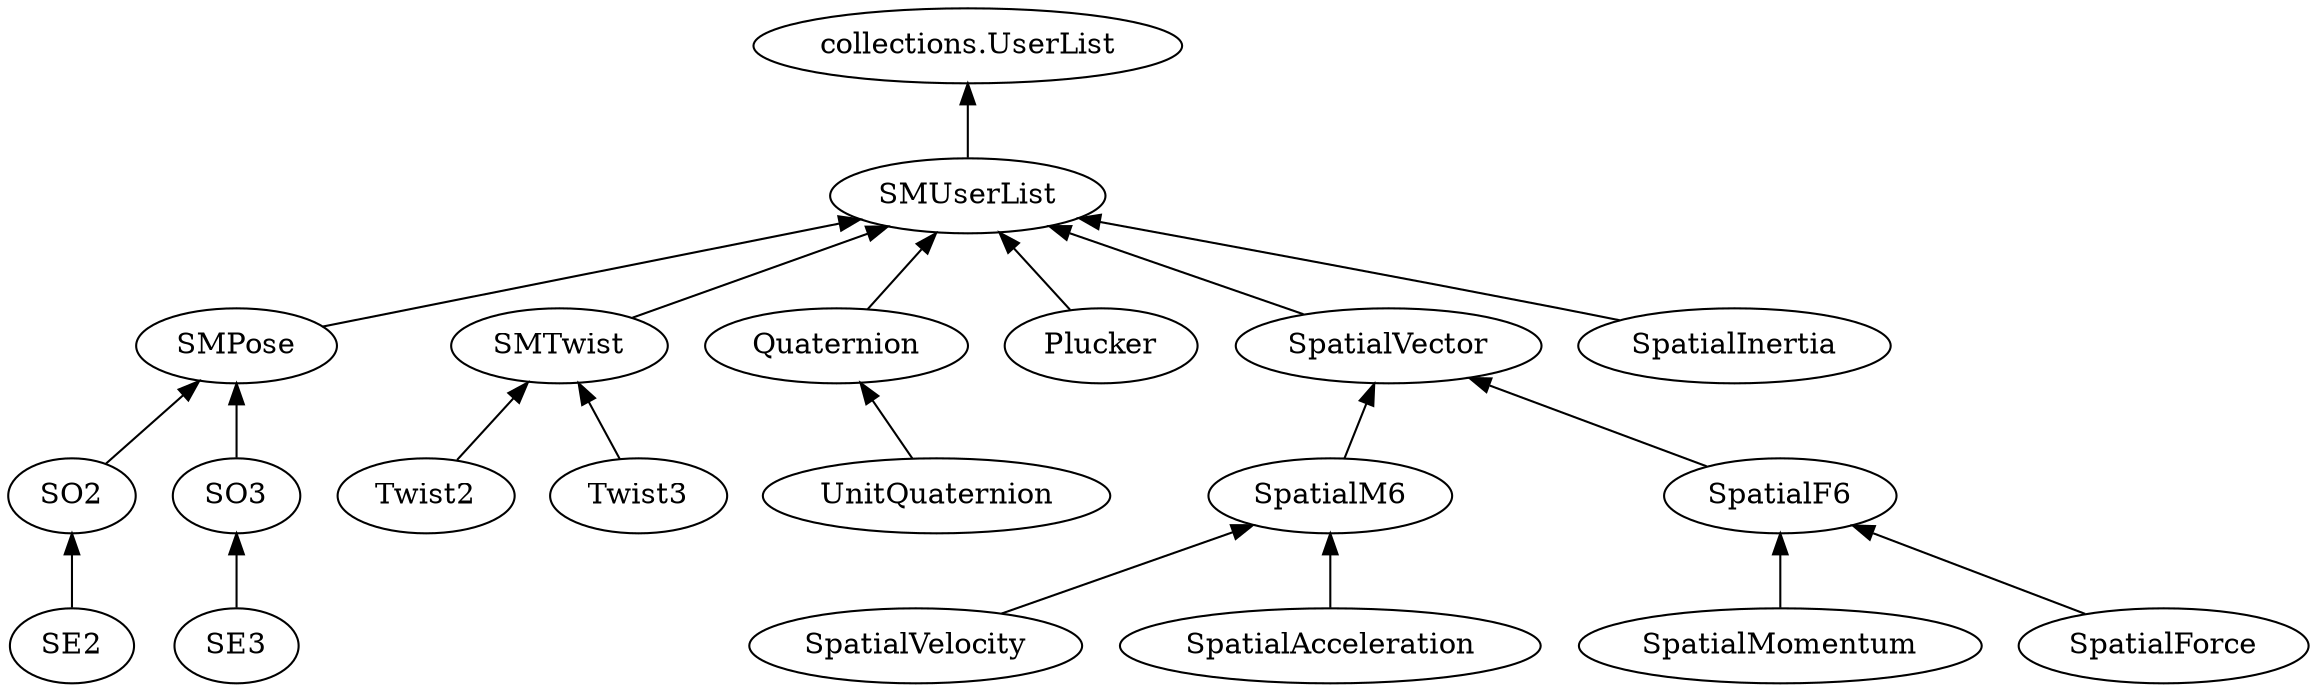 # dot -Tpdf classes.dot > classes.pdf ; open classes.pdf
# dot -Tpng -Gdpi=150 -Nfontsize=20 -Nfontname=Roboto classes.dot > classes.png
digraph G {
	graph [rankdir=BT];
	SMUserList -> "collections.UserList"
	SMPose -> SMUserList
	SO2 -> SMPose
	SO3 -> SMPose
	SE2 -> SO2
	SE3 -> SO3
	SMTwist -> SMUserList
	Twist2 -> SMTwist
	Twist3 -> SMTwist
	Quaternion -> SMUserList
	UnitQuaternion -> Quaternion
	Plucker -> SMUserList
	SpatialVector -> SMUserList
	SpatialM6 -> SpatialVector
	SpatialF6 -> SpatialVector
	SpatialVelocity -> SpatialM6
	SpatialAcceleration -> SpatialM6
	SpatialMomentum -> SpatialF6
	SpatialForce -> SpatialF6
	SpatialInertia -> SMUserList
}